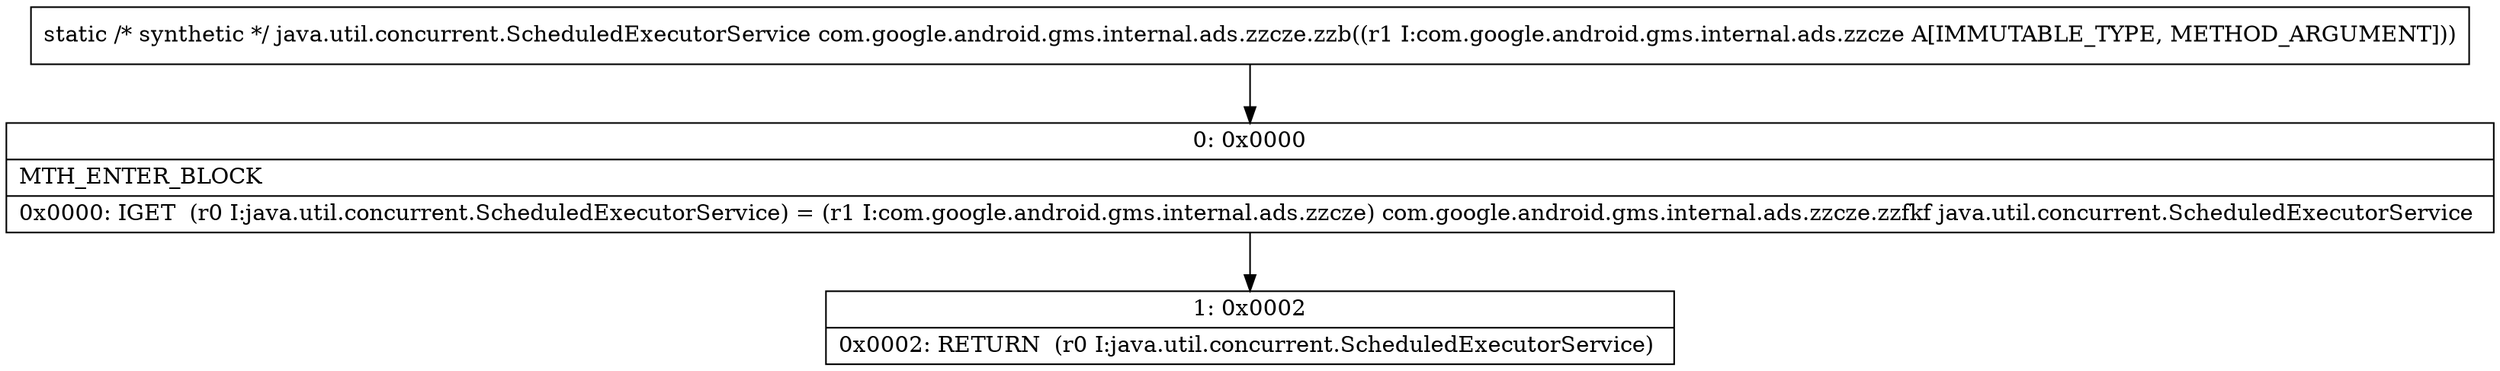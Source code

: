 digraph "CFG forcom.google.android.gms.internal.ads.zzcze.zzb(Lcom\/google\/android\/gms\/internal\/ads\/zzcze;)Ljava\/util\/concurrent\/ScheduledExecutorService;" {
Node_0 [shape=record,label="{0\:\ 0x0000|MTH_ENTER_BLOCK\l|0x0000: IGET  (r0 I:java.util.concurrent.ScheduledExecutorService) = (r1 I:com.google.android.gms.internal.ads.zzcze) com.google.android.gms.internal.ads.zzcze.zzfkf java.util.concurrent.ScheduledExecutorService \l}"];
Node_1 [shape=record,label="{1\:\ 0x0002|0x0002: RETURN  (r0 I:java.util.concurrent.ScheduledExecutorService) \l}"];
MethodNode[shape=record,label="{static \/* synthetic *\/ java.util.concurrent.ScheduledExecutorService com.google.android.gms.internal.ads.zzcze.zzb((r1 I:com.google.android.gms.internal.ads.zzcze A[IMMUTABLE_TYPE, METHOD_ARGUMENT])) }"];
MethodNode -> Node_0;
Node_0 -> Node_1;
}

